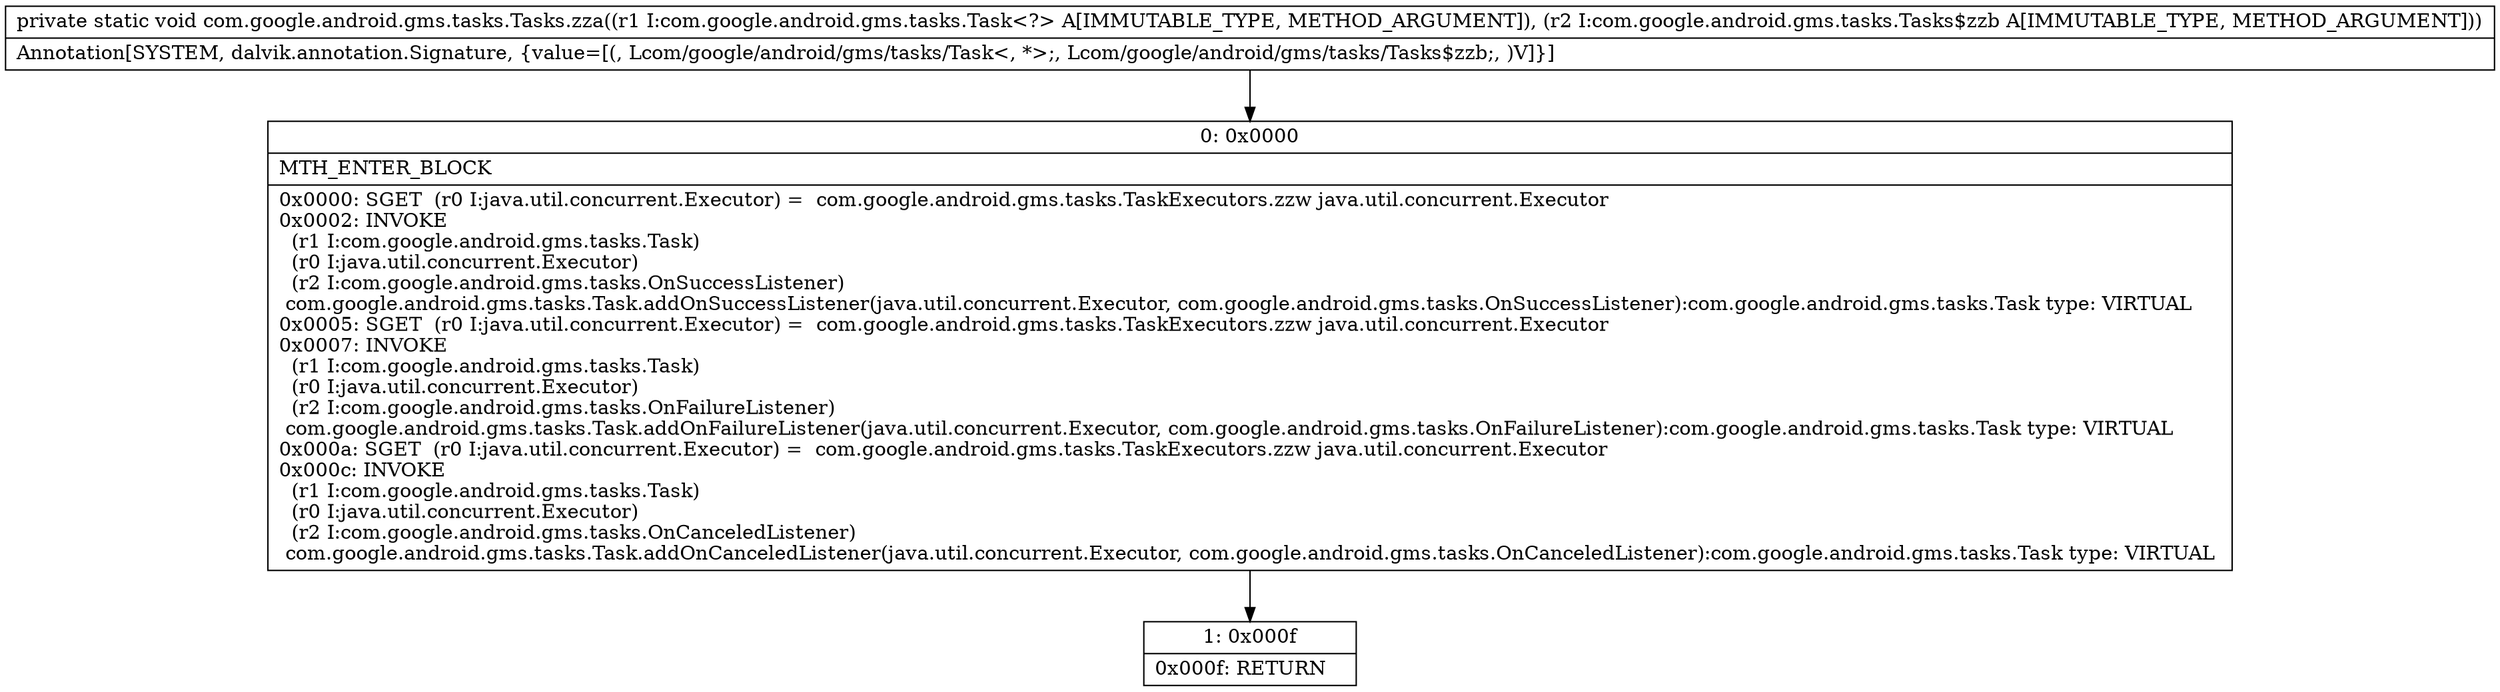 digraph "CFG forcom.google.android.gms.tasks.Tasks.zza(Lcom\/google\/android\/gms\/tasks\/Task;Lcom\/google\/android\/gms\/tasks\/Tasks$zzb;)V" {
Node_0 [shape=record,label="{0\:\ 0x0000|MTH_ENTER_BLOCK\l|0x0000: SGET  (r0 I:java.util.concurrent.Executor) =  com.google.android.gms.tasks.TaskExecutors.zzw java.util.concurrent.Executor \l0x0002: INVOKE  \l  (r1 I:com.google.android.gms.tasks.Task)\l  (r0 I:java.util.concurrent.Executor)\l  (r2 I:com.google.android.gms.tasks.OnSuccessListener)\l com.google.android.gms.tasks.Task.addOnSuccessListener(java.util.concurrent.Executor, com.google.android.gms.tasks.OnSuccessListener):com.google.android.gms.tasks.Task type: VIRTUAL \l0x0005: SGET  (r0 I:java.util.concurrent.Executor) =  com.google.android.gms.tasks.TaskExecutors.zzw java.util.concurrent.Executor \l0x0007: INVOKE  \l  (r1 I:com.google.android.gms.tasks.Task)\l  (r0 I:java.util.concurrent.Executor)\l  (r2 I:com.google.android.gms.tasks.OnFailureListener)\l com.google.android.gms.tasks.Task.addOnFailureListener(java.util.concurrent.Executor, com.google.android.gms.tasks.OnFailureListener):com.google.android.gms.tasks.Task type: VIRTUAL \l0x000a: SGET  (r0 I:java.util.concurrent.Executor) =  com.google.android.gms.tasks.TaskExecutors.zzw java.util.concurrent.Executor \l0x000c: INVOKE  \l  (r1 I:com.google.android.gms.tasks.Task)\l  (r0 I:java.util.concurrent.Executor)\l  (r2 I:com.google.android.gms.tasks.OnCanceledListener)\l com.google.android.gms.tasks.Task.addOnCanceledListener(java.util.concurrent.Executor, com.google.android.gms.tasks.OnCanceledListener):com.google.android.gms.tasks.Task type: VIRTUAL \l}"];
Node_1 [shape=record,label="{1\:\ 0x000f|0x000f: RETURN   \l}"];
MethodNode[shape=record,label="{private static void com.google.android.gms.tasks.Tasks.zza((r1 I:com.google.android.gms.tasks.Task\<?\> A[IMMUTABLE_TYPE, METHOD_ARGUMENT]), (r2 I:com.google.android.gms.tasks.Tasks$zzb A[IMMUTABLE_TYPE, METHOD_ARGUMENT]))  | Annotation[SYSTEM, dalvik.annotation.Signature, \{value=[(, Lcom\/google\/android\/gms\/tasks\/Task\<, *\>;, Lcom\/google\/android\/gms\/tasks\/Tasks$zzb;, )V]\}]\l}"];
MethodNode -> Node_0;
Node_0 -> Node_1;
}

